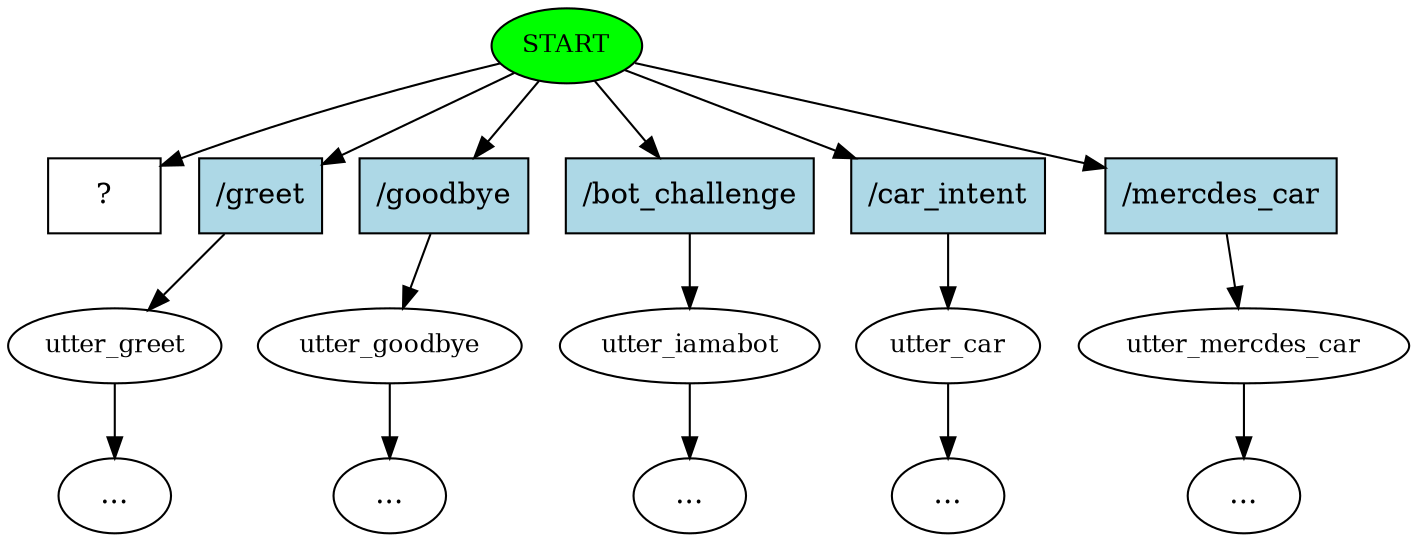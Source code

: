 digraph  {
0 [class="start active", fillcolor=green, fontsize=12, label=START, style=filled];
1 [class="", fontsize=12, label=utter_greet];
4 [class="", fontsize=12, label=utter_goodbye];
"-6" [class=ellipsis, label="..."];
5 [class="", fontsize=12, label=utter_iamabot];
"-7" [class=ellipsis, label="..."];
"-8" [class=ellipsis, label="..."];
7 [class="", fontsize=12, label=utter_car];
18 [class="", fontsize=12, label=utter_mercdes_car];
"-20" [class=ellipsis, label="..."];
"-21" [class=ellipsis, label="..."];
20 [class="intent dashed active", label="  ?  ", shape=rect];
21 [class=intent, fillcolor=lightblue, label="/greet", shape=rect, style=filled];
22 [class=intent, fillcolor=lightblue, label="/goodbye", shape=rect, style=filled];
23 [class=intent, fillcolor=lightblue, label="/bot_challenge", shape=rect, style=filled];
24 [class=intent, fillcolor=lightblue, label="/car_intent", shape=rect, style=filled];
25 [class=intent, fillcolor=lightblue, label="/mercdes_car", shape=rect, style=filled];
0 -> 20  [class=active, key=NONE, label=""];
0 -> 21  [class="", key=0];
0 -> 22  [class="", key=0];
0 -> 23  [class="", key=0];
0 -> 24  [class="", key=0];
0 -> 25  [class="", key=0];
1 -> "-8"  [class="", key=NONE, label=""];
4 -> "-6"  [class="", key=NONE, label=""];
5 -> "-7"  [class="", key=NONE, label=""];
7 -> "-21"  [class="", key=NONE, label=""];
18 -> "-20"  [class="", key=NONE, label=""];
21 -> 1  [class="", key=0];
22 -> 4  [class="", key=0];
23 -> 5  [class="", key=0];
24 -> 7  [class="", key=0];
25 -> 18  [class="", key=0];
}
